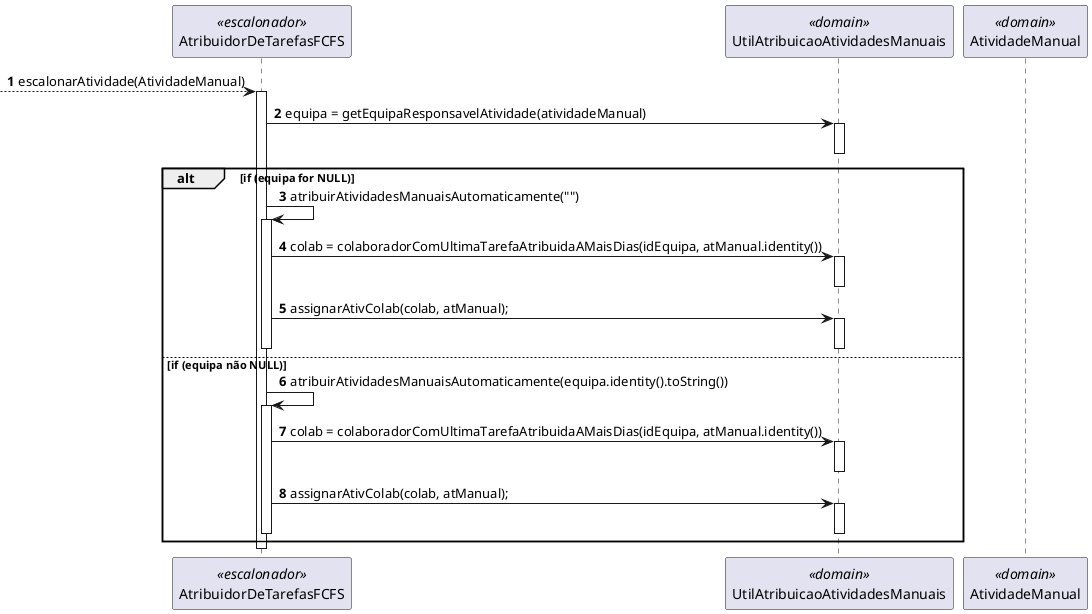 @startuml
'http://plantuml.com/skinparam.html
skinparam shadowing false
autonumber

participant AtribuidorDeTarefasFCFS as ESC <<escalonador>>
participant UtilAtribuicaoAtividadesManuais as UTIL <<domain>>
participant AtividadeManual as AM <<domain>>

--> ESC : escalonarAtividade(AtividadeManual)
activate ESC

ESC -> UTIL: equipa = getEquipaResponsavelAtividade(atividadeManual)
activate UTIL
deactivate UTIL

alt if (equipa for NULL)

ESC -> ESC : atribuirAtividadesManuaisAutomaticamente("")
activate ESC

ESC -> UTIL : colab = colaboradorComUltimaTarefaAtribuidaAMaisDias(idEquipa, atManual.identity())
activate UTIL
deactivate UTIL

ESC -> UTIL : assignarAtivColab(colab, atManual);
activate UTIL
deactivate UTIL

deactivate ESC
else if (equipa não NULL)

ESC -> ESC : atribuirAtividadesManuaisAutomaticamente(equipa.identity().toString())
activate ESC

ESC -> UTIL : colab = colaboradorComUltimaTarefaAtribuidaAMaisDias(idEquipa, atManual.identity())
activate UTIL
deactivate UTIL

ESC -> UTIL : assignarAtivColab(colab, atManual);
activate UTIL
deactivate UTIL
deactivate ESC

end

deactivate ESC
@enduml